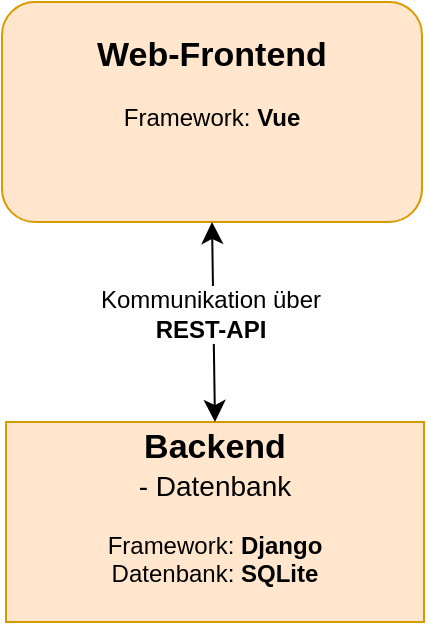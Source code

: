 <mxfile version="27.1.6">
  <diagram name="Seite-1" id="U9_4_9KBdN-sHXMOZNtu">
    <mxGraphModel dx="530" dy="1005" grid="1" gridSize="10" guides="1" tooltips="1" connect="1" arrows="1" fold="1" page="1" pageScale="1" pageWidth="827" pageHeight="1169" math="0" shadow="0">
      <root>
        <mxCell id="0" />
        <mxCell id="1" parent="0" />
        <mxCell id="gq_gBnLXF5JIvPRgBTMn-1" value="&lt;div&gt;&lt;b&gt;&lt;font style=&quot;font-size: 17px;&quot;&gt;Backend&lt;/font&gt;&lt;/b&gt;&lt;/div&gt;&lt;div&gt;&lt;font style=&quot;font-size: 14px;&quot;&gt;- Datenbank&lt;/font&gt;&lt;/div&gt;&lt;div&gt;&lt;b&gt;&lt;br&gt;&lt;/b&gt;&lt;/div&gt;&lt;div&gt;Framework: &lt;b&gt;Django&lt;/b&gt;&lt;/div&gt;&lt;div&gt;Datenbank:&amp;nbsp;&lt;b&gt;SQLite&lt;/b&gt;&lt;/div&gt;&lt;div&gt;&lt;br&gt;&lt;/div&gt;" style="rounded=0;whiteSpace=wrap;html=1;fillColor=#ffe6cc;strokeColor=#d79b00;gradientColor=none;" vertex="1" parent="1">
          <mxGeometry x="182" y="400" width="209" height="100" as="geometry" />
        </mxCell>
        <mxCell id="gq_gBnLXF5JIvPRgBTMn-2" value="&lt;div&gt;&lt;b&gt;&lt;font style=&quot;font-size: 17px;&quot;&gt;Web-Frontend&lt;/font&gt;&lt;/b&gt;&lt;/div&gt;&lt;div&gt;&lt;b&gt;&lt;br&gt;&lt;/b&gt;&lt;/div&gt;&lt;div&gt;Framework: &lt;b&gt;Vue&lt;/b&gt;&lt;/div&gt;&lt;div&gt;&lt;br&gt;&lt;br&gt;&lt;/div&gt;" style="rounded=1;whiteSpace=wrap;html=1;fillColor=#ffe6cc;strokeColor=#d79b00;" vertex="1" parent="1">
          <mxGeometry x="180" y="190" width="210" height="110" as="geometry" />
        </mxCell>
        <mxCell id="gq_gBnLXF5JIvPRgBTMn-3" value="" style="endArrow=classic;startArrow=classic;html=1;rounded=0;fontSize=12;startSize=8;endSize=8;curved=1;entryX=0.5;entryY=1;entryDx=0;entryDy=0;exitX=0.5;exitY=0;exitDx=0;exitDy=0;" edge="1" parent="1" source="gq_gBnLXF5JIvPRgBTMn-1" target="gq_gBnLXF5JIvPRgBTMn-2">
          <mxGeometry width="50" height="50" relative="1" as="geometry">
            <mxPoint x="230" y="550" as="sourcePoint" />
            <mxPoint x="280" y="500" as="targetPoint" />
          </mxGeometry>
        </mxCell>
        <mxCell id="gq_gBnLXF5JIvPRgBTMn-4" value="&lt;div&gt;Kommunikation über&lt;/div&gt;&lt;div&gt;&lt;b&gt;REST-API&lt;/b&gt;&lt;/div&gt;" style="edgeLabel;html=1;align=center;verticalAlign=middle;resizable=0;points=[];fontSize=12;" vertex="1" connectable="0" parent="gq_gBnLXF5JIvPRgBTMn-3">
          <mxGeometry x="0.08" y="2" relative="1" as="geometry">
            <mxPoint as="offset" />
          </mxGeometry>
        </mxCell>
      </root>
    </mxGraphModel>
  </diagram>
</mxfile>
